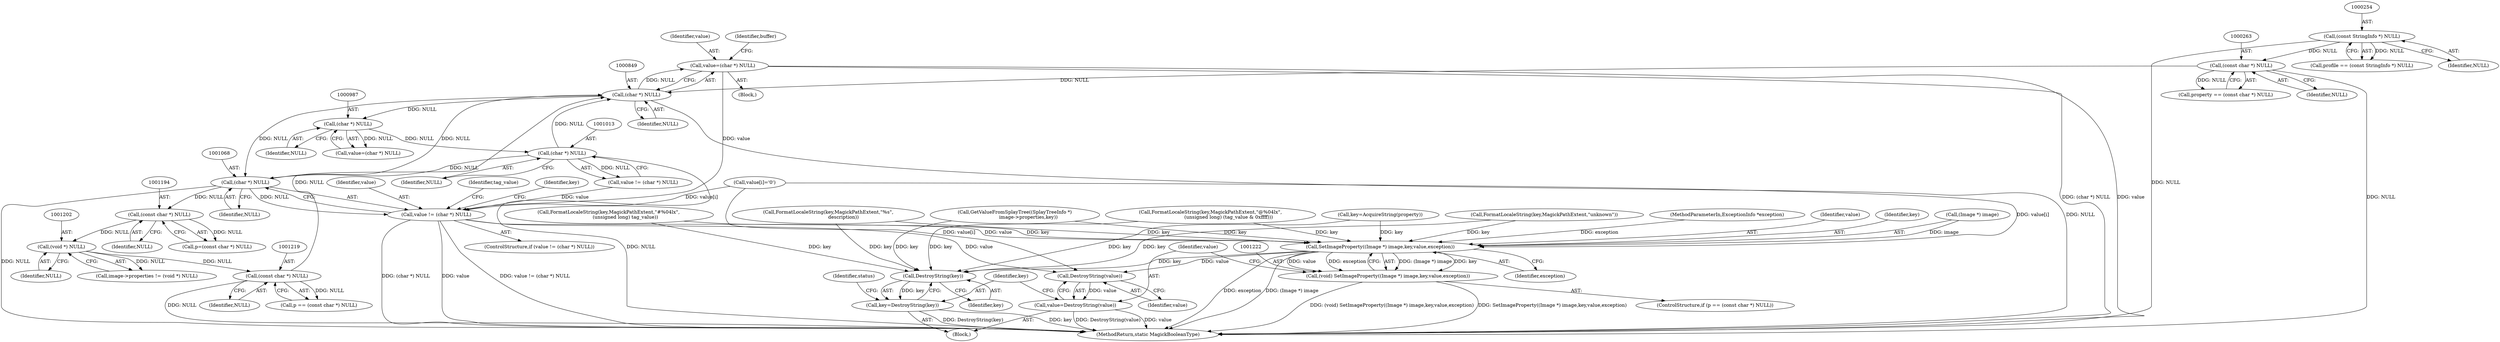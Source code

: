 digraph "0_ImageMagick_d8ab7f046587f2e9f734b687ba7e6e10147c294b_5@pointer" {
"1000846" [label="(Call,value=(char *) NULL)"];
"1000848" [label="(Call,(char *) NULL)"];
"1000262" [label="(Call,(const char *) NULL)"];
"1000253" [label="(Call,(const StringInfo *) NULL)"];
"1001218" [label="(Call,(const char *) NULL)"];
"1001201" [label="(Call,(void *) NULL)"];
"1001193" [label="(Call,(const char *) NULL)"];
"1001067" [label="(Call,(char *) NULL)"];
"1001012" [label="(Call,(char *) NULL)"];
"1000986" [label="(Call,(char *) NULL)"];
"1001065" [label="(Call,value != (char *) NULL)"];
"1001223" [label="(Call,SetImageProperty((Image *) image,key,value,exception))"];
"1001221" [label="(Call,(void) SetImageProperty((Image *) image,key,value,exception))"];
"1001232" [label="(Call,DestroyString(value))"];
"1001230" [label="(Call,value=DestroyString(value))"];
"1001236" [label="(Call,DestroyString(key))"];
"1001234" [label="(Call,key=DestroyString(key))"];
"1000988" [label="(Identifier,NULL)"];
"1001122" [label="(Call,FormatLocaleString(key,MagickPathExtent,\"%s\",\n                    description))"];
"1001237" [label="(Identifier,key)"];
"1001069" [label="(Identifier,NULL)"];
"1001014" [label="(Identifier,NULL)"];
"1001230" [label="(Call,value=DestroyString(value))"];
"1001070" [label="(Block,)"];
"1001234" [label="(Call,key=DestroyString(key))"];
"1000119" [label="(MethodParameterIn,ExceptionInfo *exception)"];
"1001191" [label="(Call,p=(const char *) NULL)"];
"1001228" [label="(Identifier,value)"];
"1001231" [label="(Identifier,value)"];
"1001073" [label="(Call,key=AcquireString(property))"];
"1001161" [label="(Call,FormatLocaleString(key,MagickPathExtent,\"@%04lx\",\n                        (unsigned long) (tag_value & 0xffff)))"];
"1000850" [label="(Identifier,NULL)"];
"1001010" [label="(Call,value != (char *) NULL)"];
"1000846" [label="(Call,value=(char *) NULL)"];
"1001232" [label="(Call,DestroyString(value))"];
"1001236" [label="(Call,DestroyString(key))"];
"1000984" [label="(Call,value=(char *) NULL)"];
"1001066" [label="(Identifier,value)"];
"1001239" [label="(Identifier,status)"];
"1001244" [label="(Identifier,tag_value)"];
"1001220" [label="(Identifier,NULL)"];
"1001223" [label="(Call,SetImageProperty((Image *) image,key,value,exception))"];
"1001197" [label="(Call,image->properties != (void *) NULL)"];
"1001147" [label="(Call,FormatLocaleString(key,MagickPathExtent,\"#%04lx\",\n                      (unsigned long) tag_value))"];
"1001065" [label="(Call,value != (char *) NULL)"];
"1001203" [label="(Identifier,NULL)"];
"1000253" [label="(Call,(const StringInfo *) NULL)"];
"1001227" [label="(Identifier,key)"];
"1001195" [label="(Identifier,NULL)"];
"1001074" [label="(Identifier,key)"];
"1001012" [label="(Call,(char *) NULL)"];
"1000848" [label="(Call,(char *) NULL)"];
"1001067" [label="(Call,(char *) NULL)"];
"1000255" [label="(Identifier,NULL)"];
"1001201" [label="(Call,(void *) NULL)"];
"1001229" [label="(Identifier,exception)"];
"1000843" [label="(Block,)"];
"1001193" [label="(Call,(const char *) NULL)"];
"1001218" [label="(Call,(const char *) NULL)"];
"1001414" [label="(MethodReturn,static MagickBooleanType)"];
"1001173" [label="(Call,FormatLocaleString(key,MagickPathExtent,\"unknown\"))"];
"1001064" [label="(ControlStructure,if (value != (char *) NULL))"];
"1000847" [label="(Identifier,value)"];
"1001058" [label="(Call,value[i]='\0')"];
"1001224" [label="(Call,(Image *) image)"];
"1000251" [label="(Call,profile == (const StringInfo *) NULL)"];
"1001221" [label="(Call,(void) SetImageProperty((Image *) image,key,value,exception))"];
"1001215" [label="(ControlStructure,if (p == (const char *) NULL))"];
"1000264" [label="(Identifier,NULL)"];
"1000853" [label="(Identifier,buffer)"];
"1000260" [label="(Call,property == (const char *) NULL)"];
"1000262" [label="(Call,(const char *) NULL)"];
"1001235" [label="(Identifier,key)"];
"1001233" [label="(Identifier,value)"];
"1001208" [label="(Call,GetValueFromSplayTree((SplayTreeInfo *)\n                  image->properties,key))"];
"1000986" [label="(Call,(char *) NULL)"];
"1001216" [label="(Call,p == (const char *) NULL)"];
"1000846" -> "1000843"  [label="AST: "];
"1000846" -> "1000848"  [label="CFG: "];
"1000847" -> "1000846"  [label="AST: "];
"1000848" -> "1000846"  [label="AST: "];
"1000853" -> "1000846"  [label="CFG: "];
"1000846" -> "1001414"  [label="DDG: (char *) NULL"];
"1000846" -> "1001414"  [label="DDG: value"];
"1000848" -> "1000846"  [label="DDG: NULL"];
"1000846" -> "1001065"  [label="DDG: value"];
"1000848" -> "1000850"  [label="CFG: "];
"1000849" -> "1000848"  [label="AST: "];
"1000850" -> "1000848"  [label="AST: "];
"1000848" -> "1001414"  [label="DDG: NULL"];
"1000262" -> "1000848"  [label="DDG: NULL"];
"1001218" -> "1000848"  [label="DDG: NULL"];
"1001067" -> "1000848"  [label="DDG: NULL"];
"1001012" -> "1000848"  [label="DDG: NULL"];
"1000848" -> "1000986"  [label="DDG: NULL"];
"1000848" -> "1001067"  [label="DDG: NULL"];
"1000262" -> "1000260"  [label="AST: "];
"1000262" -> "1000264"  [label="CFG: "];
"1000263" -> "1000262"  [label="AST: "];
"1000264" -> "1000262"  [label="AST: "];
"1000260" -> "1000262"  [label="CFG: "];
"1000262" -> "1001414"  [label="DDG: NULL"];
"1000262" -> "1000260"  [label="DDG: NULL"];
"1000253" -> "1000262"  [label="DDG: NULL"];
"1000253" -> "1000251"  [label="AST: "];
"1000253" -> "1000255"  [label="CFG: "];
"1000254" -> "1000253"  [label="AST: "];
"1000255" -> "1000253"  [label="AST: "];
"1000251" -> "1000253"  [label="CFG: "];
"1000253" -> "1001414"  [label="DDG: NULL"];
"1000253" -> "1000251"  [label="DDG: NULL"];
"1001218" -> "1001216"  [label="AST: "];
"1001218" -> "1001220"  [label="CFG: "];
"1001219" -> "1001218"  [label="AST: "];
"1001220" -> "1001218"  [label="AST: "];
"1001216" -> "1001218"  [label="CFG: "];
"1001218" -> "1001414"  [label="DDG: NULL"];
"1001218" -> "1001216"  [label="DDG: NULL"];
"1001201" -> "1001218"  [label="DDG: NULL"];
"1001201" -> "1001197"  [label="AST: "];
"1001201" -> "1001203"  [label="CFG: "];
"1001202" -> "1001201"  [label="AST: "];
"1001203" -> "1001201"  [label="AST: "];
"1001197" -> "1001201"  [label="CFG: "];
"1001201" -> "1001197"  [label="DDG: NULL"];
"1001193" -> "1001201"  [label="DDG: NULL"];
"1001193" -> "1001191"  [label="AST: "];
"1001193" -> "1001195"  [label="CFG: "];
"1001194" -> "1001193"  [label="AST: "];
"1001195" -> "1001193"  [label="AST: "];
"1001191" -> "1001193"  [label="CFG: "];
"1001193" -> "1001191"  [label="DDG: NULL"];
"1001067" -> "1001193"  [label="DDG: NULL"];
"1001067" -> "1001065"  [label="AST: "];
"1001067" -> "1001069"  [label="CFG: "];
"1001068" -> "1001067"  [label="AST: "];
"1001069" -> "1001067"  [label="AST: "];
"1001065" -> "1001067"  [label="CFG: "];
"1001067" -> "1001414"  [label="DDG: NULL"];
"1001067" -> "1001065"  [label="DDG: NULL"];
"1001012" -> "1001067"  [label="DDG: NULL"];
"1001012" -> "1001010"  [label="AST: "];
"1001012" -> "1001014"  [label="CFG: "];
"1001013" -> "1001012"  [label="AST: "];
"1001014" -> "1001012"  [label="AST: "];
"1001010" -> "1001012"  [label="CFG: "];
"1001012" -> "1001414"  [label="DDG: NULL"];
"1001012" -> "1001010"  [label="DDG: NULL"];
"1000986" -> "1001012"  [label="DDG: NULL"];
"1000986" -> "1000984"  [label="AST: "];
"1000986" -> "1000988"  [label="CFG: "];
"1000987" -> "1000986"  [label="AST: "];
"1000988" -> "1000986"  [label="AST: "];
"1000984" -> "1000986"  [label="CFG: "];
"1000986" -> "1000984"  [label="DDG: NULL"];
"1001065" -> "1001064"  [label="AST: "];
"1001066" -> "1001065"  [label="AST: "];
"1001074" -> "1001065"  [label="CFG: "];
"1001244" -> "1001065"  [label="CFG: "];
"1001065" -> "1001414"  [label="DDG: value"];
"1001065" -> "1001414"  [label="DDG: value != (char *) NULL"];
"1001065" -> "1001414"  [label="DDG: (char *) NULL"];
"1001010" -> "1001065"  [label="DDG: value"];
"1001058" -> "1001065"  [label="DDG: value[i]"];
"1001065" -> "1001223"  [label="DDG: value"];
"1001065" -> "1001232"  [label="DDG: value"];
"1001223" -> "1001221"  [label="AST: "];
"1001223" -> "1001229"  [label="CFG: "];
"1001224" -> "1001223"  [label="AST: "];
"1001227" -> "1001223"  [label="AST: "];
"1001228" -> "1001223"  [label="AST: "];
"1001229" -> "1001223"  [label="AST: "];
"1001221" -> "1001223"  [label="CFG: "];
"1001223" -> "1001414"  [label="DDG: exception"];
"1001223" -> "1001414"  [label="DDG: (Image *) image"];
"1001223" -> "1001221"  [label="DDG: (Image *) image"];
"1001223" -> "1001221"  [label="DDG: key"];
"1001223" -> "1001221"  [label="DDG: value"];
"1001223" -> "1001221"  [label="DDG: exception"];
"1001224" -> "1001223"  [label="DDG: image"];
"1001073" -> "1001223"  [label="DDG: key"];
"1001173" -> "1001223"  [label="DDG: key"];
"1001208" -> "1001223"  [label="DDG: key"];
"1001161" -> "1001223"  [label="DDG: key"];
"1001122" -> "1001223"  [label="DDG: key"];
"1001147" -> "1001223"  [label="DDG: key"];
"1001058" -> "1001223"  [label="DDG: value[i]"];
"1000119" -> "1001223"  [label="DDG: exception"];
"1001223" -> "1001232"  [label="DDG: value"];
"1001223" -> "1001236"  [label="DDG: key"];
"1001221" -> "1001215"  [label="AST: "];
"1001222" -> "1001221"  [label="AST: "];
"1001231" -> "1001221"  [label="CFG: "];
"1001221" -> "1001414"  [label="DDG: (void) SetImageProperty((Image *) image,key,value,exception)"];
"1001221" -> "1001414"  [label="DDG: SetImageProperty((Image *) image,key,value,exception)"];
"1001232" -> "1001230"  [label="AST: "];
"1001232" -> "1001233"  [label="CFG: "];
"1001233" -> "1001232"  [label="AST: "];
"1001230" -> "1001232"  [label="CFG: "];
"1001232" -> "1001230"  [label="DDG: value"];
"1001058" -> "1001232"  [label="DDG: value[i]"];
"1001230" -> "1001070"  [label="AST: "];
"1001231" -> "1001230"  [label="AST: "];
"1001235" -> "1001230"  [label="CFG: "];
"1001230" -> "1001414"  [label="DDG: DestroyString(value)"];
"1001230" -> "1001414"  [label="DDG: value"];
"1001236" -> "1001234"  [label="AST: "];
"1001236" -> "1001237"  [label="CFG: "];
"1001237" -> "1001236"  [label="AST: "];
"1001234" -> "1001236"  [label="CFG: "];
"1001236" -> "1001234"  [label="DDG: key"];
"1001073" -> "1001236"  [label="DDG: key"];
"1001173" -> "1001236"  [label="DDG: key"];
"1001161" -> "1001236"  [label="DDG: key"];
"1001122" -> "1001236"  [label="DDG: key"];
"1001147" -> "1001236"  [label="DDG: key"];
"1001208" -> "1001236"  [label="DDG: key"];
"1001234" -> "1001070"  [label="AST: "];
"1001235" -> "1001234"  [label="AST: "];
"1001239" -> "1001234"  [label="CFG: "];
"1001234" -> "1001414"  [label="DDG: key"];
"1001234" -> "1001414"  [label="DDG: DestroyString(key)"];
}
